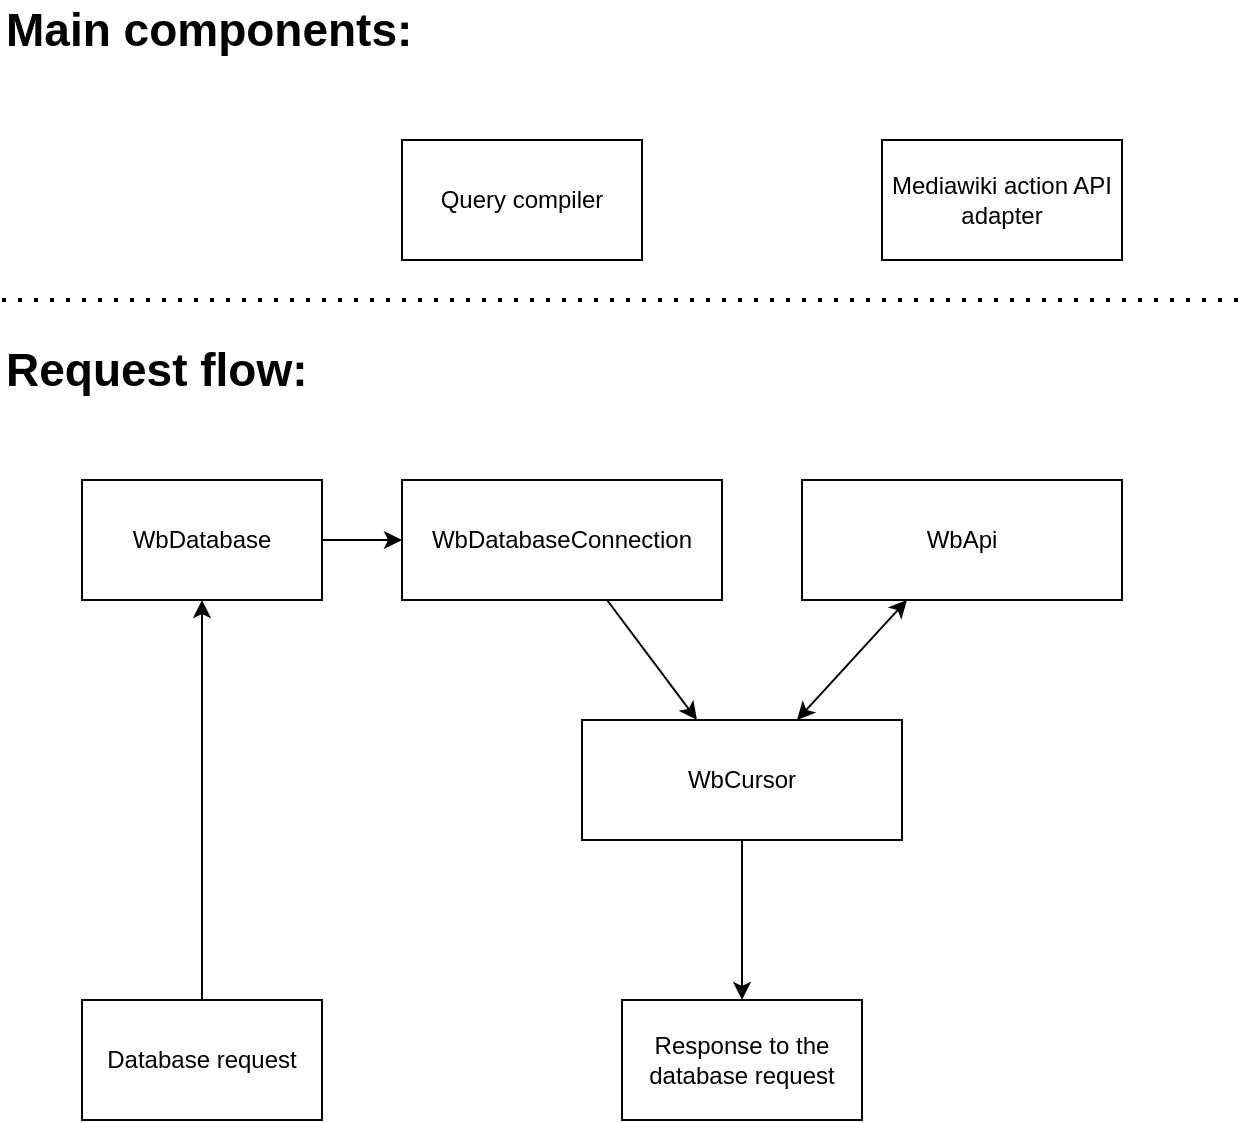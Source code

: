<mxfile version="20.3.0" type="device"><diagram id="BCIkhz9wHMqOh0ftNfpL" name="Page-1"><mxGraphModel dx="1422" dy="878" grid="1" gridSize="10" guides="1" tooltips="1" connect="1" arrows="1" fold="1" page="1" pageScale="1" pageWidth="850" pageHeight="1100" math="0" shadow="0"><root><mxCell id="0"/><mxCell id="1" parent="0"/><mxCell id="0Xr89PegDAnhDL5yC86V-1" value="Query compiler" style="rounded=0;whiteSpace=wrap;html=1;" vertex="1" parent="1"><mxGeometry x="280" y="120" width="120" height="60" as="geometry"/></mxCell><mxCell id="0Xr89PegDAnhDL5yC86V-2" value="Mediawiki action API adapter" style="rounded=0;whiteSpace=wrap;html=1;" vertex="1" parent="1"><mxGeometry x="520" y="120" width="120" height="60" as="geometry"/></mxCell><mxCell id="0Xr89PegDAnhDL5yC86V-3" value="WbDatabase" style="rounded=0;whiteSpace=wrap;html=1;" vertex="1" parent="1"><mxGeometry x="120" y="290" width="120" height="60" as="geometry"/></mxCell><mxCell id="0Xr89PegDAnhDL5yC86V-4" value="WbDatabaseConnection" style="rounded=0;whiteSpace=wrap;html=1;" vertex="1" parent="1"><mxGeometry x="280" y="290" width="160" height="60" as="geometry"/></mxCell><mxCell id="0Xr89PegDAnhDL5yC86V-5" value="WbApi" style="rounded=0;whiteSpace=wrap;html=1;" vertex="1" parent="1"><mxGeometry x="480" y="290" width="160" height="60" as="geometry"/></mxCell><mxCell id="0Xr89PegDAnhDL5yC86V-6" value="WbCursor" style="rounded=0;whiteSpace=wrap;html=1;" vertex="1" parent="1"><mxGeometry x="370" y="410" width="160" height="60" as="geometry"/></mxCell><mxCell id="0Xr89PegDAnhDL5yC86V-7" value="" style="endArrow=classic;html=1;rounded=0;" edge="1" parent="1" source="0Xr89PegDAnhDL5yC86V-3" target="0Xr89PegDAnhDL5yC86V-4"><mxGeometry width="50" height="50" relative="1" as="geometry"><mxPoint x="400" y="520" as="sourcePoint"/><mxPoint x="450" y="470" as="targetPoint"/></mxGeometry></mxCell><mxCell id="0Xr89PegDAnhDL5yC86V-8" value="" style="endArrow=classic;html=1;rounded=0;" edge="1" parent="1" source="0Xr89PegDAnhDL5yC86V-4" target="0Xr89PegDAnhDL5yC86V-6"><mxGeometry width="50" height="50" relative="1" as="geometry"><mxPoint x="250" y="330" as="sourcePoint"/><mxPoint x="290" y="330" as="targetPoint"/></mxGeometry></mxCell><mxCell id="0Xr89PegDAnhDL5yC86V-9" value="" style="endArrow=classic;startArrow=classic;html=1;rounded=0;" edge="1" parent="1" source="0Xr89PegDAnhDL5yC86V-6" target="0Xr89PegDAnhDL5yC86V-5"><mxGeometry width="50" height="50" relative="1" as="geometry"><mxPoint x="400" y="520" as="sourcePoint"/><mxPoint x="450" y="470" as="targetPoint"/></mxGeometry></mxCell><mxCell id="0Xr89PegDAnhDL5yC86V-10" value="" style="endArrow=classic;html=1;rounded=0;" edge="1" parent="1" source="0Xr89PegDAnhDL5yC86V-6"><mxGeometry width="50" height="50" relative="1" as="geometry"><mxPoint x="400" y="520" as="sourcePoint"/><mxPoint x="450" y="550" as="targetPoint"/></mxGeometry></mxCell><mxCell id="0Xr89PegDAnhDL5yC86V-11" value="Main components:" style="text;html=1;strokeColor=none;fillColor=none;align=left;verticalAlign=middle;whiteSpace=wrap;rounded=0;fontSize=23;fontStyle=1" vertex="1" parent="1"><mxGeometry x="80" y="50" width="230" height="30" as="geometry"/></mxCell><mxCell id="0Xr89PegDAnhDL5yC86V-12" value="" style="endArrow=none;dashed=1;html=1;dashPattern=1 3;strokeWidth=2;rounded=0;" edge="1" parent="1"><mxGeometry width="50" height="50" relative="1" as="geometry"><mxPoint x="80" y="200" as="sourcePoint"/><mxPoint x="700" y="200" as="targetPoint"/></mxGeometry></mxCell><mxCell id="0Xr89PegDAnhDL5yC86V-13" value="Database request" style="rounded=0;whiteSpace=wrap;html=1;fontSize=12;" vertex="1" parent="1"><mxGeometry x="120" y="550" width="120" height="60" as="geometry"/></mxCell><mxCell id="0Xr89PegDAnhDL5yC86V-14" value="Response to the database request" style="rounded=0;whiteSpace=wrap;html=1;fontSize=12;" vertex="1" parent="1"><mxGeometry x="390" y="550" width="120" height="60" as="geometry"/></mxCell><mxCell id="0Xr89PegDAnhDL5yC86V-15" value="" style="endArrow=classic;html=1;rounded=0;fontSize=12;" edge="1" parent="1" source="0Xr89PegDAnhDL5yC86V-13" target="0Xr89PegDAnhDL5yC86V-3"><mxGeometry width="50" height="50" relative="1" as="geometry"><mxPoint x="400" y="510" as="sourcePoint"/><mxPoint x="450" y="460" as="targetPoint"/></mxGeometry></mxCell><mxCell id="0Xr89PegDAnhDL5yC86V-16" value="Request flow:" style="text;html=1;strokeColor=none;fillColor=none;align=left;verticalAlign=middle;whiteSpace=wrap;rounded=0;fontSize=23;fontStyle=1" vertex="1" parent="1"><mxGeometry x="80" y="220" width="190" height="30" as="geometry"/></mxCell></root></mxGraphModel></diagram></mxfile>